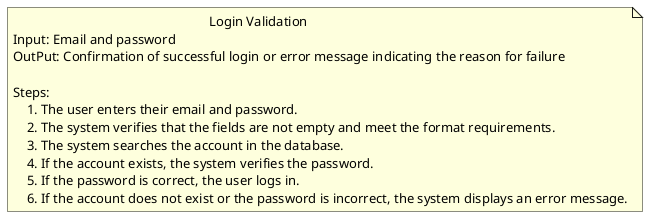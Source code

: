 @startuml

note as DescriptionUseCase
                                                          Login Validation
Input: Email and password
OutPut: Confirmation of successful login or error message indicating the reason for failure

Steps:
    1. The user enters their email and password.
    2. The system verifies that the fields are not empty and meet the format requirements.
    3. The system searches the account in the database.
    4. If the account exists, the system verifies the password.
    5. If the password is correct, the user logs in.
    6. If the account does not exist or the password is incorrect, the system displays an error message.
end note

@enduml